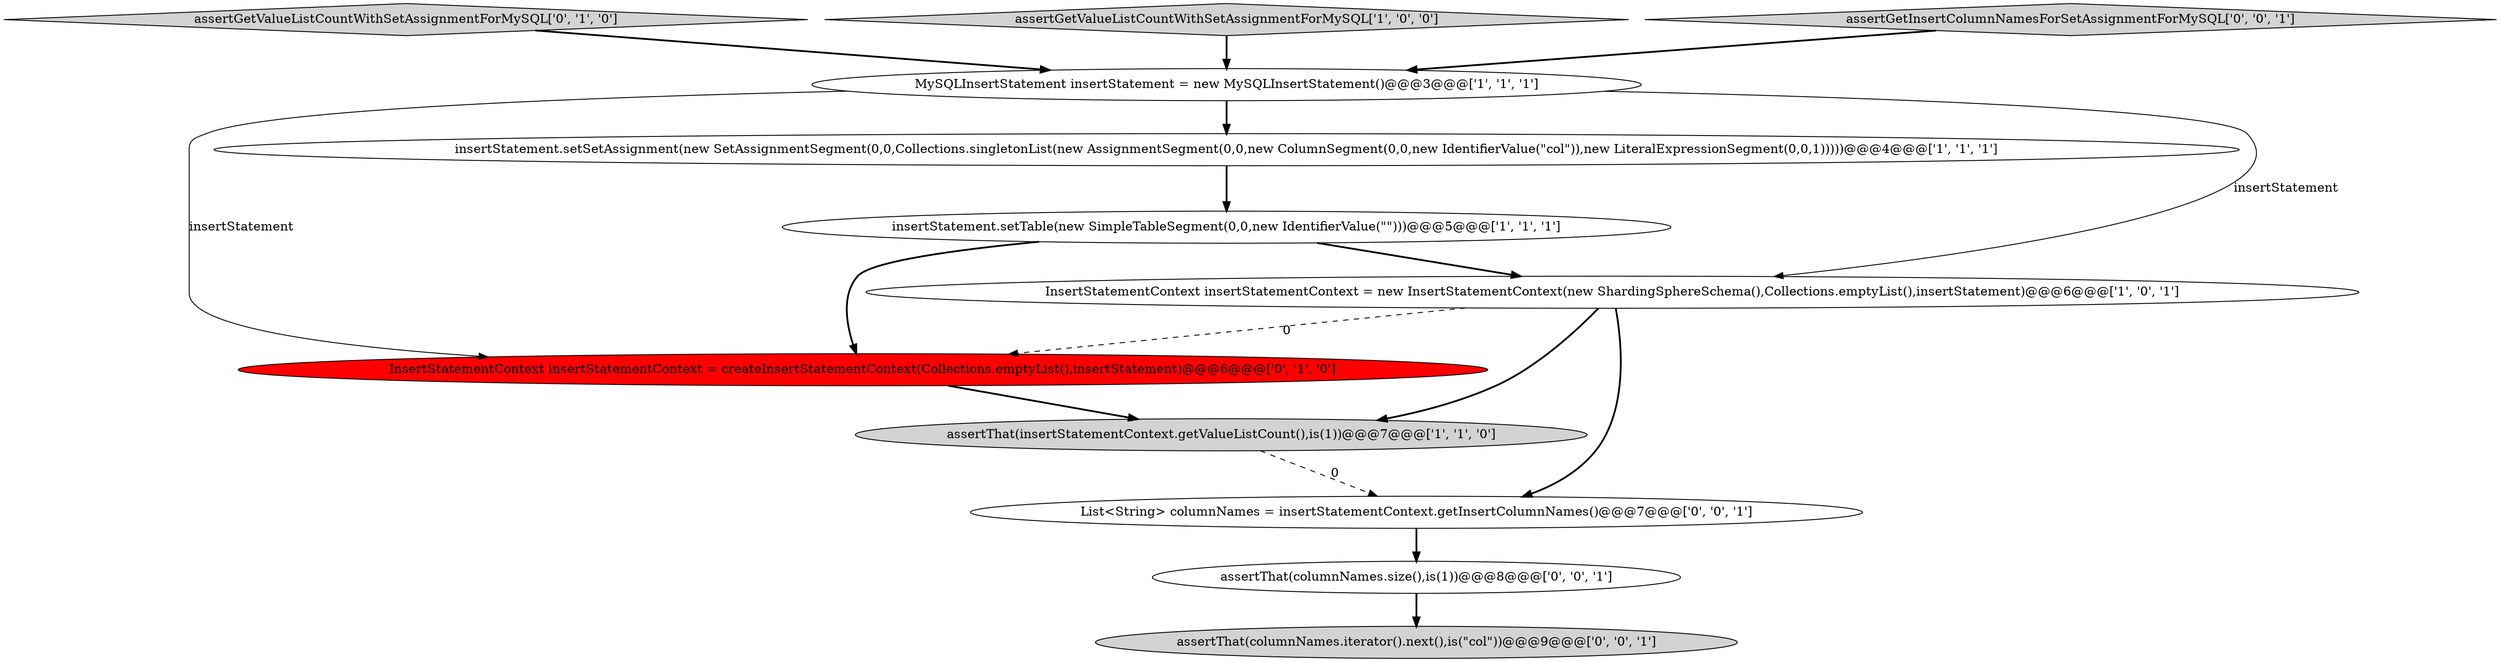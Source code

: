 digraph {
6 [style = filled, label = "assertGetValueListCountWithSetAssignmentForMySQL['0', '1', '0']", fillcolor = lightgray, shape = diamond image = "AAA0AAABBB2BBB"];
5 [style = filled, label = "InsertStatementContext insertStatementContext = new InsertStatementContext(new ShardingSphereSchema(),Collections.emptyList(),insertStatement)@@@6@@@['1', '0', '1']", fillcolor = white, shape = ellipse image = "AAA0AAABBB1BBB"];
4 [style = filled, label = "assertGetValueListCountWithSetAssignmentForMySQL['1', '0', '0']", fillcolor = lightgray, shape = diamond image = "AAA0AAABBB1BBB"];
2 [style = filled, label = "insertStatement.setTable(new SimpleTableSegment(0,0,new IdentifierValue(\"\")))@@@5@@@['1', '1', '1']", fillcolor = white, shape = ellipse image = "AAA0AAABBB1BBB"];
8 [style = filled, label = "assertThat(columnNames.size(),is(1))@@@8@@@['0', '0', '1']", fillcolor = white, shape = ellipse image = "AAA0AAABBB3BBB"];
9 [style = filled, label = "assertThat(columnNames.iterator().next(),is(\"col\"))@@@9@@@['0', '0', '1']", fillcolor = lightgray, shape = ellipse image = "AAA0AAABBB3BBB"];
1 [style = filled, label = "MySQLInsertStatement insertStatement = new MySQLInsertStatement()@@@3@@@['1', '1', '1']", fillcolor = white, shape = ellipse image = "AAA0AAABBB1BBB"];
7 [style = filled, label = "InsertStatementContext insertStatementContext = createInsertStatementContext(Collections.emptyList(),insertStatement)@@@6@@@['0', '1', '0']", fillcolor = red, shape = ellipse image = "AAA1AAABBB2BBB"];
10 [style = filled, label = "assertGetInsertColumnNamesForSetAssignmentForMySQL['0', '0', '1']", fillcolor = lightgray, shape = diamond image = "AAA0AAABBB3BBB"];
11 [style = filled, label = "List<String> columnNames = insertStatementContext.getInsertColumnNames()@@@7@@@['0', '0', '1']", fillcolor = white, shape = ellipse image = "AAA0AAABBB3BBB"];
0 [style = filled, label = "assertThat(insertStatementContext.getValueListCount(),is(1))@@@7@@@['1', '1', '0']", fillcolor = lightgray, shape = ellipse image = "AAA0AAABBB1BBB"];
3 [style = filled, label = "insertStatement.setSetAssignment(new SetAssignmentSegment(0,0,Collections.singletonList(new AssignmentSegment(0,0,new ColumnSegment(0,0,new IdentifierValue(\"col\")),new LiteralExpressionSegment(0,0,1)))))@@@4@@@['1', '1', '1']", fillcolor = white, shape = ellipse image = "AAA0AAABBB1BBB"];
1->3 [style = bold, label=""];
6->1 [style = bold, label=""];
11->8 [style = bold, label=""];
4->1 [style = bold, label=""];
7->0 [style = bold, label=""];
5->11 [style = bold, label=""];
0->11 [style = dashed, label="0"];
2->7 [style = bold, label=""];
1->5 [style = solid, label="insertStatement"];
5->7 [style = dashed, label="0"];
3->2 [style = bold, label=""];
5->0 [style = bold, label=""];
10->1 [style = bold, label=""];
1->7 [style = solid, label="insertStatement"];
2->5 [style = bold, label=""];
8->9 [style = bold, label=""];
}
